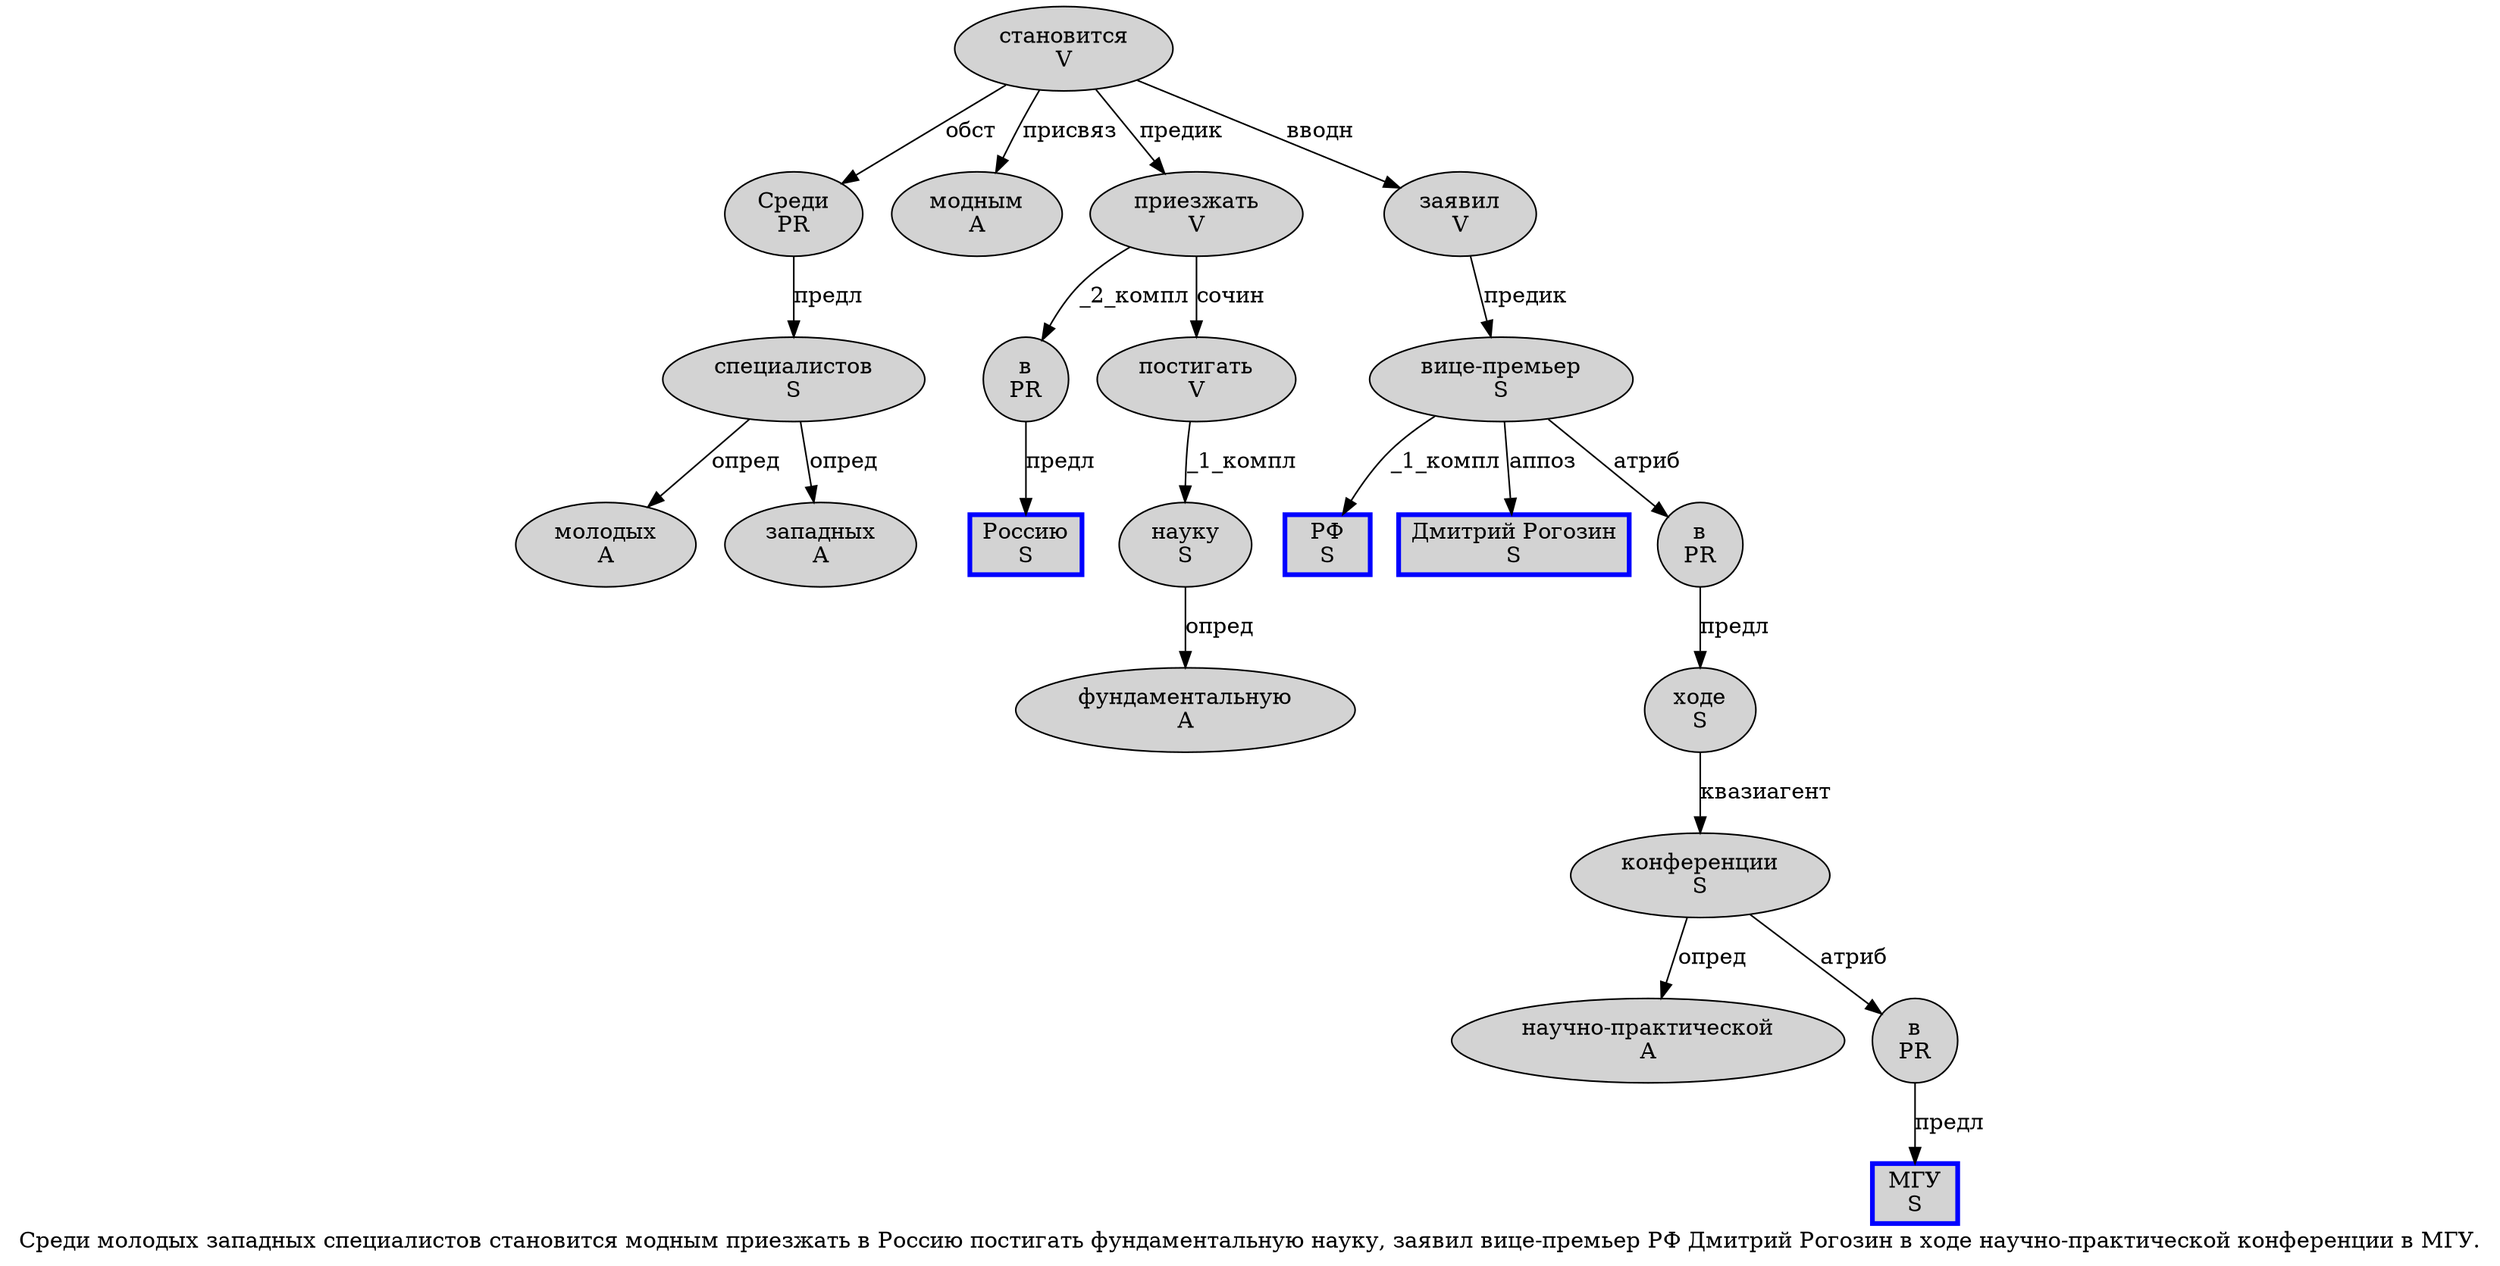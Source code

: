 digraph SENTENCE_1122 {
	graph [label="Среди молодых западных специалистов становится модным приезжать в Россию постигать фундаментальную науку, заявил вице-премьер РФ Дмитрий Рогозин в ходе научно-практической конференции в МГУ."]
	node [style=filled]
		0 [label="Среди
PR" color="" fillcolor=lightgray penwidth=1 shape=ellipse]
		1 [label="молодых
A" color="" fillcolor=lightgray penwidth=1 shape=ellipse]
		2 [label="западных
A" color="" fillcolor=lightgray penwidth=1 shape=ellipse]
		3 [label="специалистов
S" color="" fillcolor=lightgray penwidth=1 shape=ellipse]
		4 [label="становится
V" color="" fillcolor=lightgray penwidth=1 shape=ellipse]
		5 [label="модным
A" color="" fillcolor=lightgray penwidth=1 shape=ellipse]
		6 [label="приезжать
V" color="" fillcolor=lightgray penwidth=1 shape=ellipse]
		7 [label="в
PR" color="" fillcolor=lightgray penwidth=1 shape=ellipse]
		8 [label="Россию
S" color=blue fillcolor=lightgray penwidth=3 shape=box]
		9 [label="постигать
V" color="" fillcolor=lightgray penwidth=1 shape=ellipse]
		10 [label="фундаментальную
A" color="" fillcolor=lightgray penwidth=1 shape=ellipse]
		11 [label="науку
S" color="" fillcolor=lightgray penwidth=1 shape=ellipse]
		13 [label="заявил
V" color="" fillcolor=lightgray penwidth=1 shape=ellipse]
		14 [label="вице-премьер
S" color="" fillcolor=lightgray penwidth=1 shape=ellipse]
		15 [label="РФ
S" color=blue fillcolor=lightgray penwidth=3 shape=box]
		16 [label="Дмитрий Рогозин
S" color=blue fillcolor=lightgray penwidth=3 shape=box]
		17 [label="в
PR" color="" fillcolor=lightgray penwidth=1 shape=ellipse]
		18 [label="ходе
S" color="" fillcolor=lightgray penwidth=1 shape=ellipse]
		19 [label="научно-практической
A" color="" fillcolor=lightgray penwidth=1 shape=ellipse]
		20 [label="конференции
S" color="" fillcolor=lightgray penwidth=1 shape=ellipse]
		21 [label="в
PR" color="" fillcolor=lightgray penwidth=1 shape=ellipse]
		22 [label="МГУ
S" color=blue fillcolor=lightgray penwidth=3 shape=box]
			7 -> 8 [label="предл"]
			6 -> 7 [label="_2_компл"]
			6 -> 9 [label="сочин"]
			18 -> 20 [label="квазиагент"]
			14 -> 15 [label="_1_компл"]
			14 -> 16 [label="аппоз"]
			14 -> 17 [label="атриб"]
			0 -> 3 [label="предл"]
			4 -> 0 [label="обст"]
			4 -> 5 [label="присвяз"]
			4 -> 6 [label="предик"]
			4 -> 13 [label="вводн"]
			3 -> 1 [label="опред"]
			3 -> 2 [label="опред"]
			21 -> 22 [label="предл"]
			13 -> 14 [label="предик"]
			11 -> 10 [label="опред"]
			9 -> 11 [label="_1_компл"]
			20 -> 19 [label="опред"]
			20 -> 21 [label="атриб"]
			17 -> 18 [label="предл"]
}